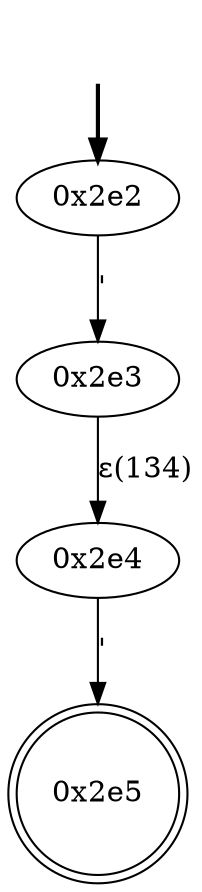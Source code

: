 digraph {
	fake [style=invisible]
	"0x2e2" [root=true]
	"0x2e3"
	"0x2e4"
	"0x2e5" [shape=doublecircle]
	fake -> "0x2e2" [style=bold]
	"0x2e2" -> "0x2e3" [label="'"]
	"0x2e4" -> "0x2e5" [label="'"]
	"0x2e3" -> "0x2e4" [label="ε(134)"]
}
